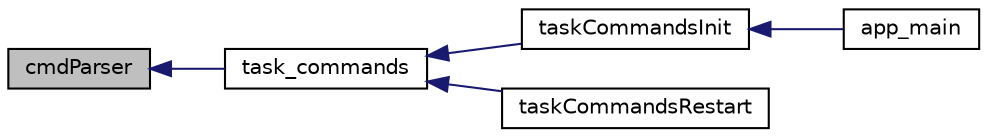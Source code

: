 digraph "cmdParser"
{
  edge [fontname="Helvetica",fontsize="10",labelfontname="Helvetica",labelfontsize="10"];
  node [fontname="Helvetica",fontsize="10",shape=record];
  rankdir="LR";
  Node338 [label="cmdParser",height=0.2,width=0.4,color="black", fillcolor="grey75", style="filled", fontcolor="black"];
  Node338 -> Node339 [dir="back",color="midnightblue",fontsize="10",style="solid",fontname="Helvetica"];
  Node339 [label="task_commands",height=0.2,width=0.4,color="black", fillcolor="white", style="filled",URL="$task__commands_8c.html#a7b36c39275d773aaedcb327ef4e1516f"];
  Node339 -> Node340 [dir="back",color="midnightblue",fontsize="10",style="solid",fontname="Helvetica"];
  Node340 [label="taskCommandsInit",height=0.2,width=0.4,color="black", fillcolor="white", style="filled",URL="$task__commands_8h.html#aedb896e40753227f80768e09d3748419",tooltip="Init the command parser. "];
  Node340 -> Node341 [dir="back",color="midnightblue",fontsize="10",style="solid",fontname="Helvetica"];
  Node341 [label="app_main",height=0.2,width=0.4,color="black", fillcolor="white", style="filled",URL="$flipmouse__fabi__esp32__kbdmouse__main_8c.html#abce06be17fc37d675118a678a8100a36",tooltip="Main task, created by esp-idf. "];
  Node339 -> Node342 [dir="back",color="midnightblue",fontsize="10",style="solid",fontname="Helvetica"];
  Node342 [label="taskCommandsRestart",height=0.2,width=0.4,color="black", fillcolor="white", style="filled",URL="$task__commands_8h.html#a26091155b4d85093239033d689f363d0",tooltip="Restart the command parser task. "];
}
